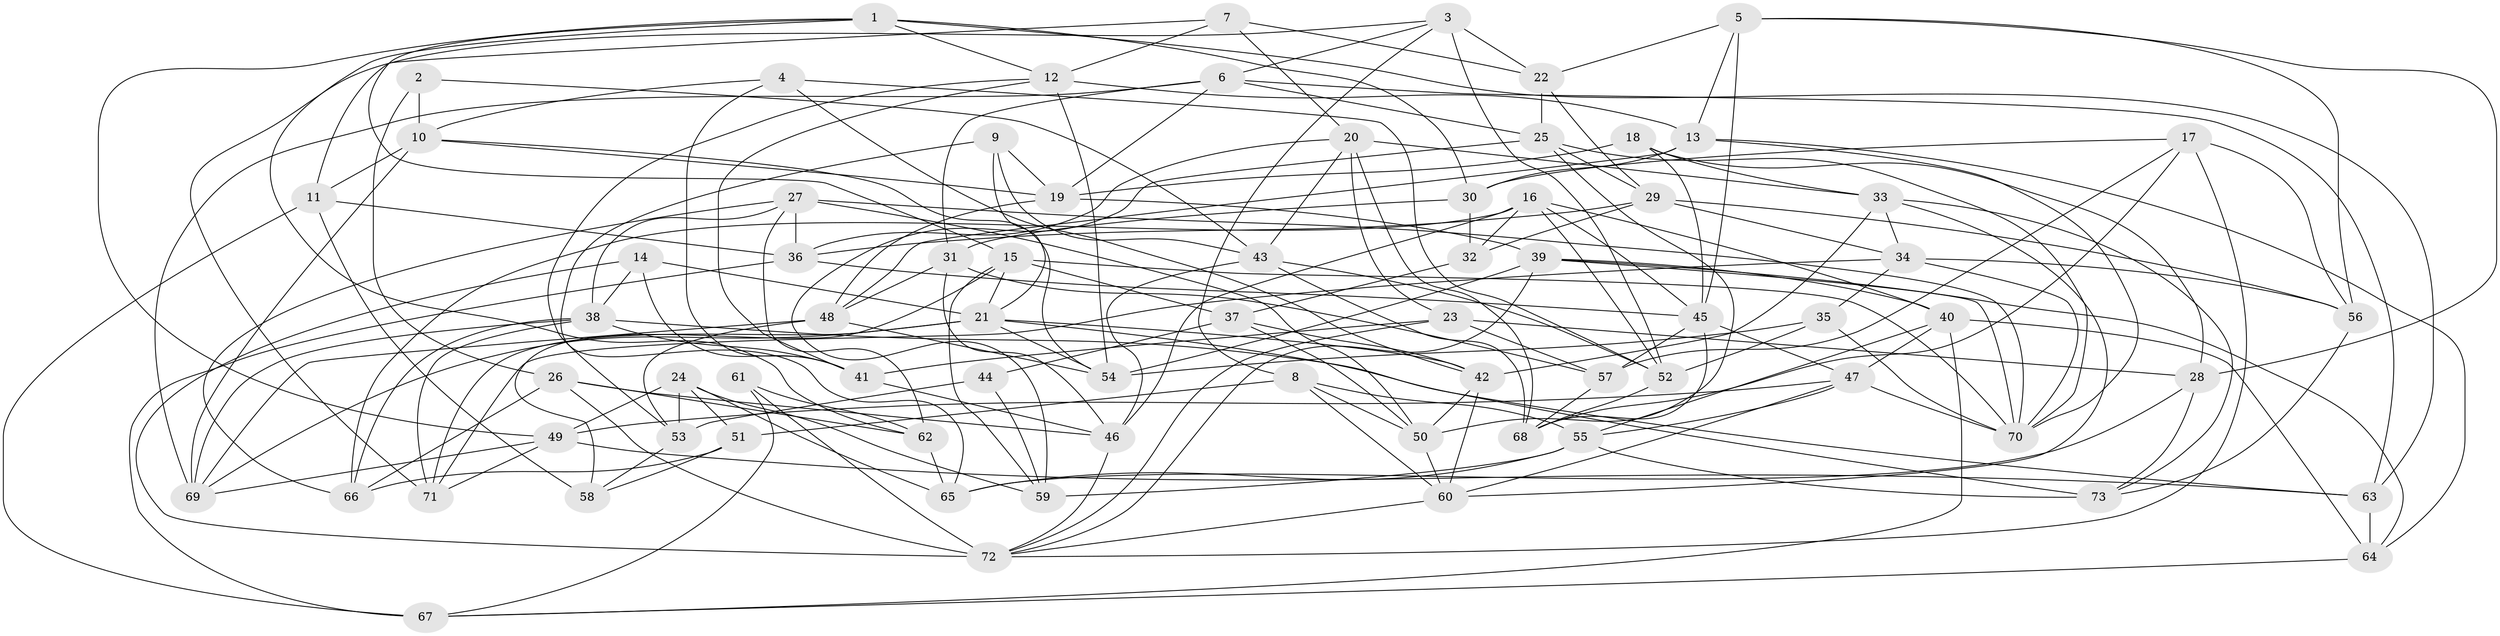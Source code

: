 // original degree distribution, {4: 1.0}
// Generated by graph-tools (version 1.1) at 2025/03/03/09/25 03:03:06]
// undirected, 73 vertices, 197 edges
graph export_dot {
graph [start="1"]
  node [color=gray90,style=filled];
  1;
  2;
  3;
  4;
  5;
  6;
  7;
  8;
  9;
  10;
  11;
  12;
  13;
  14;
  15;
  16;
  17;
  18;
  19;
  20;
  21;
  22;
  23;
  24;
  25;
  26;
  27;
  28;
  29;
  30;
  31;
  32;
  33;
  34;
  35;
  36;
  37;
  38;
  39;
  40;
  41;
  42;
  43;
  44;
  45;
  46;
  47;
  48;
  49;
  50;
  51;
  52;
  53;
  54;
  55;
  56;
  57;
  58;
  59;
  60;
  61;
  62;
  63;
  64;
  65;
  66;
  67;
  68;
  69;
  70;
  71;
  72;
  73;
  1 -- 12 [weight=1.0];
  1 -- 15 [weight=1.0];
  1 -- 30 [weight=1.0];
  1 -- 49 [weight=1.0];
  1 -- 62 [weight=1.0];
  1 -- 63 [weight=1.0];
  2 -- 10 [weight=1.0];
  2 -- 26 [weight=2.0];
  2 -- 43 [weight=1.0];
  3 -- 6 [weight=1.0];
  3 -- 8 [weight=1.0];
  3 -- 22 [weight=2.0];
  3 -- 52 [weight=1.0];
  3 -- 71 [weight=1.0];
  4 -- 10 [weight=1.0];
  4 -- 41 [weight=1.0];
  4 -- 42 [weight=1.0];
  4 -- 52 [weight=1.0];
  5 -- 13 [weight=1.0];
  5 -- 22 [weight=1.0];
  5 -- 28 [weight=1.0];
  5 -- 45 [weight=2.0];
  5 -- 56 [weight=1.0];
  6 -- 19 [weight=1.0];
  6 -- 25 [weight=1.0];
  6 -- 31 [weight=1.0];
  6 -- 63 [weight=1.0];
  6 -- 69 [weight=1.0];
  7 -- 11 [weight=1.0];
  7 -- 12 [weight=1.0];
  7 -- 20 [weight=1.0];
  7 -- 22 [weight=1.0];
  8 -- 50 [weight=1.0];
  8 -- 51 [weight=2.0];
  8 -- 55 [weight=1.0];
  8 -- 60 [weight=1.0];
  9 -- 19 [weight=1.0];
  9 -- 21 [weight=1.0];
  9 -- 43 [weight=1.0];
  9 -- 65 [weight=1.0];
  10 -- 11 [weight=1.0];
  10 -- 19 [weight=1.0];
  10 -- 54 [weight=1.0];
  10 -- 69 [weight=1.0];
  11 -- 36 [weight=1.0];
  11 -- 58 [weight=1.0];
  11 -- 67 [weight=2.0];
  12 -- 13 [weight=1.0];
  12 -- 41 [weight=1.0];
  12 -- 53 [weight=1.0];
  12 -- 54 [weight=1.0];
  13 -- 30 [weight=1.0];
  13 -- 48 [weight=1.0];
  13 -- 64 [weight=1.0];
  13 -- 70 [weight=1.0];
  14 -- 21 [weight=1.0];
  14 -- 38 [weight=1.0];
  14 -- 41 [weight=1.0];
  14 -- 72 [weight=1.0];
  15 -- 21 [weight=1.0];
  15 -- 37 [weight=1.0];
  15 -- 58 [weight=1.0];
  15 -- 59 [weight=1.0];
  15 -- 70 [weight=1.0];
  16 -- 32 [weight=1.0];
  16 -- 40 [weight=1.0];
  16 -- 45 [weight=1.0];
  16 -- 46 [weight=1.0];
  16 -- 52 [weight=1.0];
  16 -- 66 [weight=1.0];
  17 -- 30 [weight=1.0];
  17 -- 56 [weight=2.0];
  17 -- 57 [weight=1.0];
  17 -- 68 [weight=1.0];
  17 -- 72 [weight=1.0];
  18 -- 19 [weight=1.0];
  18 -- 28 [weight=1.0];
  18 -- 33 [weight=1.0];
  18 -- 45 [weight=1.0];
  19 -- 39 [weight=1.0];
  19 -- 48 [weight=1.0];
  20 -- 23 [weight=1.0];
  20 -- 33 [weight=1.0];
  20 -- 36 [weight=1.0];
  20 -- 43 [weight=1.0];
  20 -- 68 [weight=1.0];
  21 -- 42 [weight=1.0];
  21 -- 54 [weight=1.0];
  21 -- 69 [weight=1.0];
  21 -- 71 [weight=1.0];
  21 -- 73 [weight=1.0];
  22 -- 25 [weight=1.0];
  22 -- 29 [weight=1.0];
  23 -- 28 [weight=2.0];
  23 -- 41 [weight=1.0];
  23 -- 57 [weight=1.0];
  23 -- 72 [weight=1.0];
  24 -- 49 [weight=1.0];
  24 -- 51 [weight=1.0];
  24 -- 53 [weight=1.0];
  24 -- 59 [weight=1.0];
  24 -- 65 [weight=2.0];
  25 -- 29 [weight=1.0];
  25 -- 50 [weight=1.0];
  25 -- 59 [weight=1.0];
  25 -- 70 [weight=1.0];
  26 -- 46 [weight=1.0];
  26 -- 62 [weight=1.0];
  26 -- 66 [weight=1.0];
  26 -- 72 [weight=1.0];
  27 -- 36 [weight=1.0];
  27 -- 38 [weight=1.0];
  27 -- 50 [weight=1.0];
  27 -- 62 [weight=1.0];
  27 -- 66 [weight=1.0];
  27 -- 70 [weight=1.0];
  28 -- 65 [weight=1.0];
  28 -- 73 [weight=1.0];
  29 -- 32 [weight=1.0];
  29 -- 34 [weight=1.0];
  29 -- 36 [weight=1.0];
  29 -- 56 [weight=1.0];
  30 -- 31 [weight=1.0];
  30 -- 32 [weight=2.0];
  31 -- 46 [weight=1.0];
  31 -- 48 [weight=1.0];
  31 -- 57 [weight=2.0];
  32 -- 37 [weight=2.0];
  33 -- 34 [weight=1.0];
  33 -- 42 [weight=1.0];
  33 -- 60 [weight=1.0];
  33 -- 73 [weight=1.0];
  34 -- 35 [weight=1.0];
  34 -- 56 [weight=1.0];
  34 -- 70 [weight=1.0];
  34 -- 71 [weight=1.0];
  35 -- 52 [weight=1.0];
  35 -- 54 [weight=1.0];
  35 -- 70 [weight=1.0];
  36 -- 45 [weight=1.0];
  36 -- 67 [weight=1.0];
  37 -- 42 [weight=1.0];
  37 -- 44 [weight=1.0];
  37 -- 50 [weight=1.0];
  38 -- 41 [weight=1.0];
  38 -- 63 [weight=1.0];
  38 -- 66 [weight=1.0];
  38 -- 69 [weight=1.0];
  38 -- 71 [weight=2.0];
  39 -- 40 [weight=1.0];
  39 -- 54 [weight=1.0];
  39 -- 64 [weight=1.0];
  39 -- 70 [weight=1.0];
  39 -- 72 [weight=1.0];
  40 -- 47 [weight=1.0];
  40 -- 55 [weight=1.0];
  40 -- 64 [weight=1.0];
  40 -- 67 [weight=1.0];
  41 -- 46 [weight=1.0];
  42 -- 50 [weight=1.0];
  42 -- 60 [weight=1.0];
  43 -- 46 [weight=1.0];
  43 -- 52 [weight=1.0];
  43 -- 68 [weight=1.0];
  44 -- 53 [weight=2.0];
  44 -- 59 [weight=1.0];
  45 -- 47 [weight=1.0];
  45 -- 57 [weight=1.0];
  45 -- 68 [weight=1.0];
  46 -- 72 [weight=1.0];
  47 -- 49 [weight=1.0];
  47 -- 55 [weight=1.0];
  47 -- 60 [weight=1.0];
  47 -- 70 [weight=1.0];
  48 -- 53 [weight=1.0];
  48 -- 54 [weight=1.0];
  48 -- 69 [weight=1.0];
  49 -- 63 [weight=1.0];
  49 -- 69 [weight=1.0];
  49 -- 71 [weight=1.0];
  50 -- 60 [weight=1.0];
  51 -- 58 [weight=1.0];
  51 -- 66 [weight=2.0];
  52 -- 68 [weight=1.0];
  53 -- 58 [weight=1.0];
  55 -- 59 [weight=2.0];
  55 -- 65 [weight=1.0];
  55 -- 73 [weight=2.0];
  56 -- 73 [weight=1.0];
  57 -- 68 [weight=1.0];
  60 -- 72 [weight=1.0];
  61 -- 62 [weight=2.0];
  61 -- 67 [weight=1.0];
  61 -- 72 [weight=3.0];
  62 -- 65 [weight=1.0];
  63 -- 64 [weight=2.0];
  64 -- 67 [weight=1.0];
}
